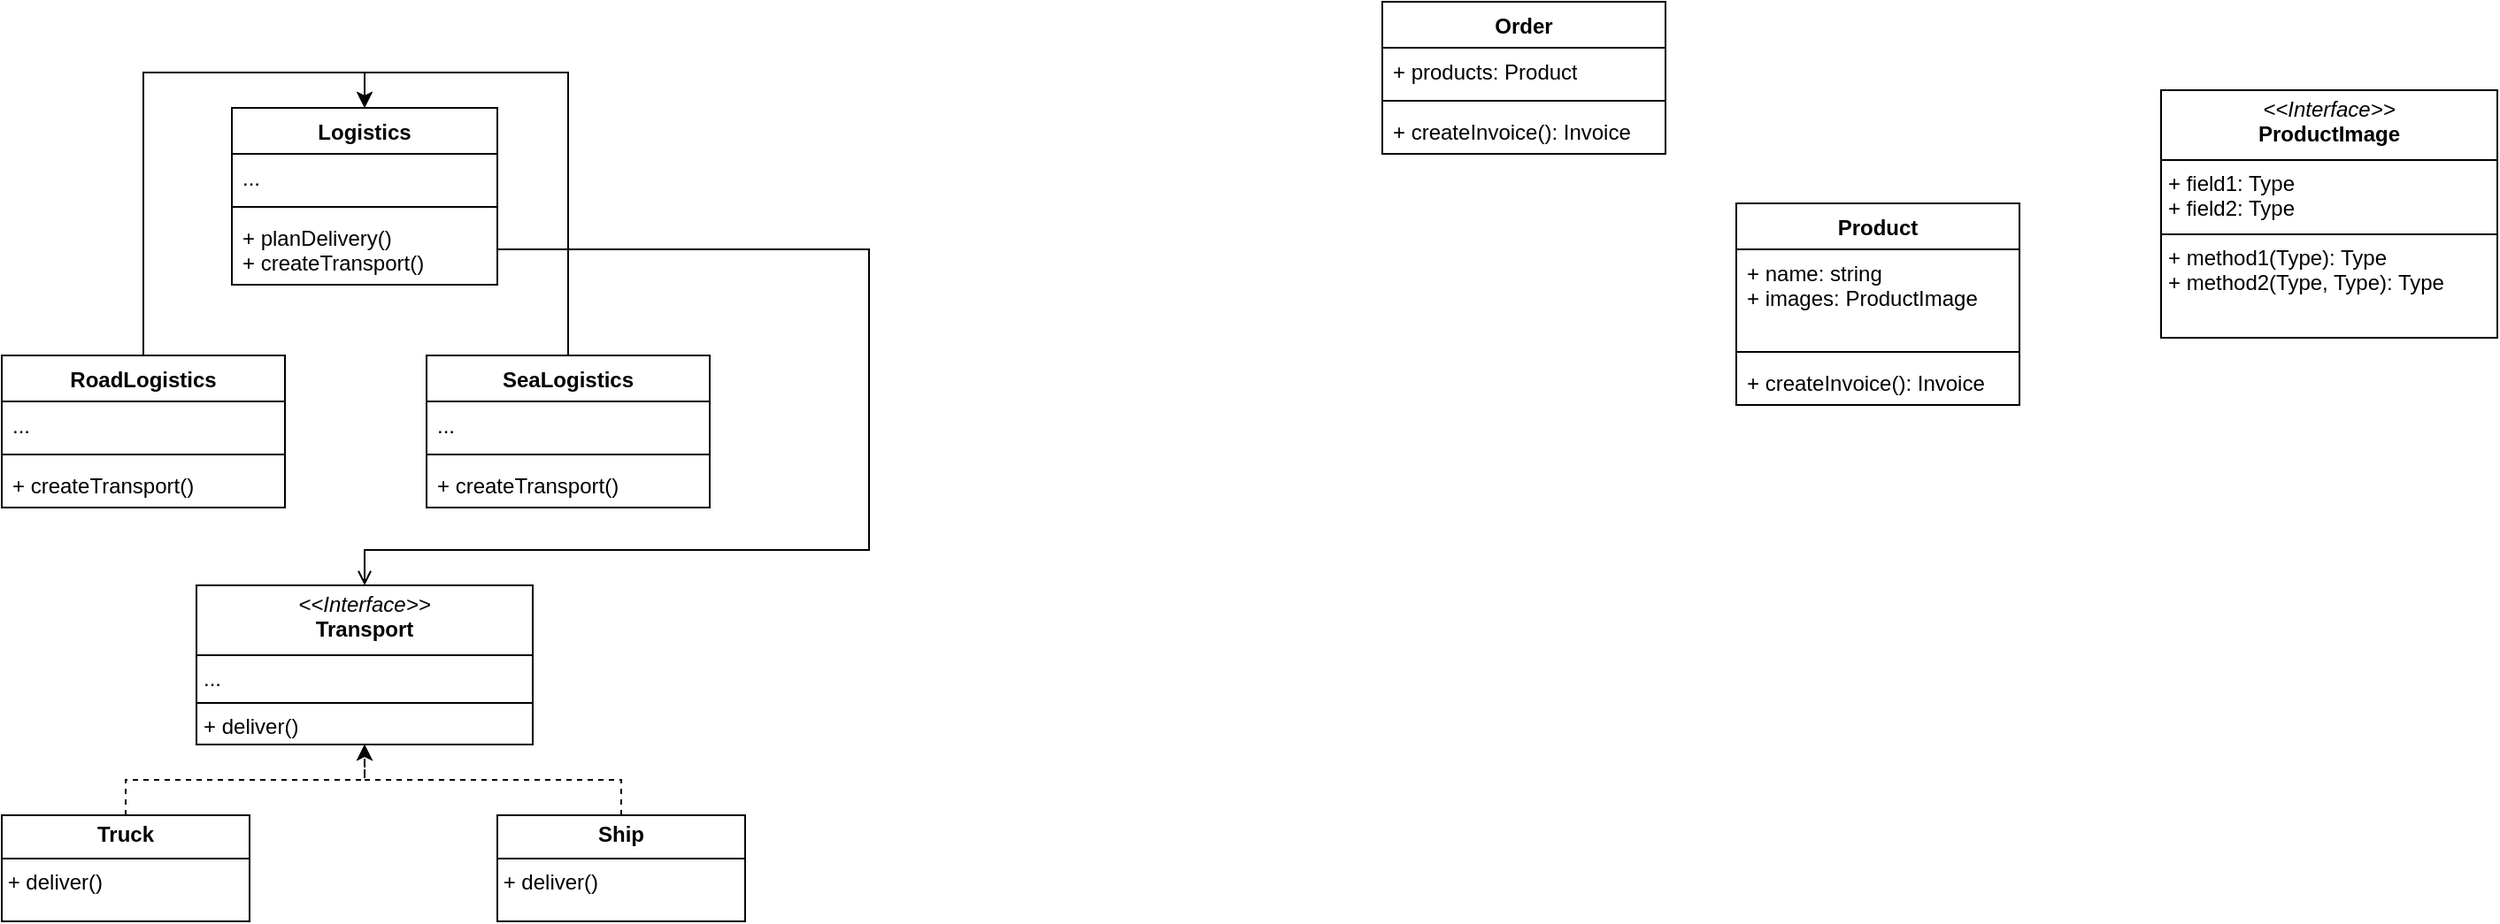 <mxfile version="24.4.8" type="github">
  <diagram name="Page-1" id="UAmyIE6Dd2D4Il7Edenf">
    <mxGraphModel dx="1195" dy="615" grid="1" gridSize="10" guides="1" tooltips="1" connect="1" arrows="1" fold="1" page="1" pageScale="1" pageWidth="850" pageHeight="1100" math="0" shadow="0">
      <root>
        <mxCell id="0" />
        <mxCell id="1" parent="0" />
        <mxCell id="pPQVq7jYfaDyAyerIIIF-6" value="Logistics" style="swimlane;fontStyle=1;align=center;verticalAlign=top;childLayout=stackLayout;horizontal=1;startSize=26;horizontalStack=0;resizeParent=1;resizeParentMax=0;resizeLast=0;collapsible=1;marginBottom=0;whiteSpace=wrap;html=1;" vertex="1" parent="1">
          <mxGeometry x="340" y="100" width="150" height="100" as="geometry">
            <mxRectangle x="290" y="150" width="90" height="30" as="alternateBounds" />
          </mxGeometry>
        </mxCell>
        <mxCell id="pPQVq7jYfaDyAyerIIIF-7" value="..." style="text;strokeColor=none;fillColor=none;align=left;verticalAlign=top;spacingLeft=4;spacingRight=4;overflow=hidden;rotatable=0;points=[[0,0.5],[1,0.5]];portConstraint=eastwest;whiteSpace=wrap;html=1;" vertex="1" parent="pPQVq7jYfaDyAyerIIIF-6">
          <mxGeometry y="26" width="150" height="26" as="geometry" />
        </mxCell>
        <mxCell id="pPQVq7jYfaDyAyerIIIF-8" value="" style="line;strokeWidth=1;fillColor=none;align=left;verticalAlign=middle;spacingTop=-1;spacingLeft=3;spacingRight=3;rotatable=0;labelPosition=right;points=[];portConstraint=eastwest;strokeColor=inherit;" vertex="1" parent="pPQVq7jYfaDyAyerIIIF-6">
          <mxGeometry y="52" width="150" height="8" as="geometry" />
        </mxCell>
        <mxCell id="pPQVq7jYfaDyAyerIIIF-9" value="+ planDelivery()&lt;div&gt;+ createTransport()&lt;/div&gt;" style="text;strokeColor=none;fillColor=none;align=left;verticalAlign=top;spacingLeft=4;spacingRight=4;overflow=hidden;rotatable=0;points=[[0,0.5],[1,0.5]];portConstraint=eastwest;whiteSpace=wrap;html=1;" vertex="1" parent="pPQVq7jYfaDyAyerIIIF-6">
          <mxGeometry y="60" width="150" height="40" as="geometry" />
        </mxCell>
        <mxCell id="pPQVq7jYfaDyAyerIIIF-34" style="edgeStyle=orthogonalEdgeStyle;rounded=0;orthogonalLoop=1;jettySize=auto;html=1;entryX=0.5;entryY=0;entryDx=0;entryDy=0;" edge="1" parent="1" source="pPQVq7jYfaDyAyerIIIF-10" target="pPQVq7jYfaDyAyerIIIF-6">
          <mxGeometry relative="1" as="geometry" />
        </mxCell>
        <mxCell id="pPQVq7jYfaDyAyerIIIF-10" value="SeaLogistics" style="swimlane;fontStyle=1;align=center;verticalAlign=top;childLayout=stackLayout;horizontal=1;startSize=26;horizontalStack=0;resizeParent=1;resizeParentMax=0;resizeLast=0;collapsible=1;marginBottom=0;whiteSpace=wrap;html=1;" vertex="1" parent="1">
          <mxGeometry x="450" y="240" width="160" height="86" as="geometry" />
        </mxCell>
        <mxCell id="pPQVq7jYfaDyAyerIIIF-11" value="..." style="text;strokeColor=none;fillColor=none;align=left;verticalAlign=top;spacingLeft=4;spacingRight=4;overflow=hidden;rotatable=0;points=[[0,0.5],[1,0.5]];portConstraint=eastwest;whiteSpace=wrap;html=1;" vertex="1" parent="pPQVq7jYfaDyAyerIIIF-10">
          <mxGeometry y="26" width="160" height="26" as="geometry" />
        </mxCell>
        <mxCell id="pPQVq7jYfaDyAyerIIIF-12" value="" style="line;strokeWidth=1;fillColor=none;align=left;verticalAlign=middle;spacingTop=-1;spacingLeft=3;spacingRight=3;rotatable=0;labelPosition=right;points=[];portConstraint=eastwest;strokeColor=inherit;" vertex="1" parent="pPQVq7jYfaDyAyerIIIF-10">
          <mxGeometry y="52" width="160" height="8" as="geometry" />
        </mxCell>
        <mxCell id="pPQVq7jYfaDyAyerIIIF-13" value="+ createTransport()" style="text;strokeColor=none;fillColor=none;align=left;verticalAlign=top;spacingLeft=4;spacingRight=4;overflow=hidden;rotatable=0;points=[[0,0.5],[1,0.5]];portConstraint=eastwest;whiteSpace=wrap;html=1;" vertex="1" parent="pPQVq7jYfaDyAyerIIIF-10">
          <mxGeometry y="60" width="160" height="26" as="geometry" />
        </mxCell>
        <mxCell id="pPQVq7jYfaDyAyerIIIF-33" style="edgeStyle=orthogonalEdgeStyle;rounded=0;orthogonalLoop=1;jettySize=auto;html=1;entryX=0.5;entryY=0;entryDx=0;entryDy=0;" edge="1" parent="1" source="pPQVq7jYfaDyAyerIIIF-14" target="pPQVq7jYfaDyAyerIIIF-6">
          <mxGeometry relative="1" as="geometry" />
        </mxCell>
        <mxCell id="pPQVq7jYfaDyAyerIIIF-14" value="RoadLogistics" style="swimlane;fontStyle=1;align=center;verticalAlign=top;childLayout=stackLayout;horizontal=1;startSize=26;horizontalStack=0;resizeParent=1;resizeParentMax=0;resizeLast=0;collapsible=1;marginBottom=0;whiteSpace=wrap;html=1;" vertex="1" parent="1">
          <mxGeometry x="210" y="240" width="160" height="86" as="geometry" />
        </mxCell>
        <mxCell id="pPQVq7jYfaDyAyerIIIF-15" value="..." style="text;strokeColor=none;fillColor=none;align=left;verticalAlign=top;spacingLeft=4;spacingRight=4;overflow=hidden;rotatable=0;points=[[0,0.5],[1,0.5]];portConstraint=eastwest;whiteSpace=wrap;html=1;" vertex="1" parent="pPQVq7jYfaDyAyerIIIF-14">
          <mxGeometry y="26" width="160" height="26" as="geometry" />
        </mxCell>
        <mxCell id="pPQVq7jYfaDyAyerIIIF-16" value="" style="line;strokeWidth=1;fillColor=none;align=left;verticalAlign=middle;spacingTop=-1;spacingLeft=3;spacingRight=3;rotatable=0;labelPosition=right;points=[];portConstraint=eastwest;strokeColor=inherit;" vertex="1" parent="pPQVq7jYfaDyAyerIIIF-14">
          <mxGeometry y="52" width="160" height="8" as="geometry" />
        </mxCell>
        <mxCell id="pPQVq7jYfaDyAyerIIIF-17" value="+ createTransport()" style="text;strokeColor=none;fillColor=none;align=left;verticalAlign=top;spacingLeft=4;spacingRight=4;overflow=hidden;rotatable=0;points=[[0,0.5],[1,0.5]];portConstraint=eastwest;whiteSpace=wrap;html=1;" vertex="1" parent="pPQVq7jYfaDyAyerIIIF-14">
          <mxGeometry y="60" width="160" height="26" as="geometry" />
        </mxCell>
        <mxCell id="pPQVq7jYfaDyAyerIIIF-27" value="&lt;p style=&quot;margin:0px;margin-top:4px;text-align:center;&quot;&gt;&lt;i&gt;&amp;lt;&amp;lt;Interface&amp;gt;&amp;gt;&lt;/i&gt;&lt;br&gt;&lt;b&gt;Transport&lt;/b&gt;&lt;/p&gt;&lt;hr size=&quot;1&quot; style=&quot;border-style:solid;&quot;&gt;&lt;p style=&quot;margin:0px;margin-left:4px;&quot;&gt;...&lt;/p&gt;&lt;hr size=&quot;1&quot; style=&quot;border-style:solid;&quot;&gt;&lt;p style=&quot;margin:0px;margin-left:4px;&quot;&gt;+ deliver()&lt;br&gt;&lt;/p&gt;" style="verticalAlign=top;align=left;overflow=fill;html=1;whiteSpace=wrap;" vertex="1" parent="1">
          <mxGeometry x="320" y="370" width="190" height="90" as="geometry" />
        </mxCell>
        <mxCell id="pPQVq7jYfaDyAyerIIIF-32" style="edgeStyle=orthogonalEdgeStyle;rounded=0;orthogonalLoop=1;jettySize=auto;html=1;entryX=0.5;entryY=1;entryDx=0;entryDy=0;dashed=1;" edge="1" parent="1" source="pPQVq7jYfaDyAyerIIIF-29" target="pPQVq7jYfaDyAyerIIIF-27">
          <mxGeometry relative="1" as="geometry" />
        </mxCell>
        <mxCell id="pPQVq7jYfaDyAyerIIIF-29" value="&lt;p style=&quot;margin:0px;margin-top:4px;text-align:center;&quot;&gt;&lt;b&gt;Ship&lt;/b&gt;&lt;/p&gt;&lt;hr size=&quot;1&quot; style=&quot;border-style:solid;&quot;&gt;&lt;div style=&quot;height:2px;&quot;&gt;&amp;nbsp;+ deliver()&lt;/div&gt;" style="verticalAlign=top;align=left;overflow=fill;html=1;whiteSpace=wrap;" vertex="1" parent="1">
          <mxGeometry x="490" y="500" width="140" height="60" as="geometry" />
        </mxCell>
        <mxCell id="pPQVq7jYfaDyAyerIIIF-31" style="edgeStyle=orthogonalEdgeStyle;rounded=0;orthogonalLoop=1;jettySize=auto;html=1;entryX=0.5;entryY=1;entryDx=0;entryDy=0;dashed=1;" edge="1" parent="1" source="pPQVq7jYfaDyAyerIIIF-30" target="pPQVq7jYfaDyAyerIIIF-27">
          <mxGeometry relative="1" as="geometry" />
        </mxCell>
        <mxCell id="pPQVq7jYfaDyAyerIIIF-30" value="&lt;p style=&quot;margin:0px;margin-top:4px;text-align:center;&quot;&gt;&lt;b&gt;Truck&lt;/b&gt;&lt;/p&gt;&lt;hr size=&quot;1&quot; style=&quot;border-style:solid;&quot;&gt;&lt;div style=&quot;height:2px;&quot;&gt;&amp;nbsp;+ deliver()&lt;/div&gt;" style="verticalAlign=top;align=left;overflow=fill;html=1;whiteSpace=wrap;" vertex="1" parent="1">
          <mxGeometry x="210" y="500" width="140" height="60" as="geometry" />
        </mxCell>
        <mxCell id="pPQVq7jYfaDyAyerIIIF-35" style="edgeStyle=orthogonalEdgeStyle;rounded=0;orthogonalLoop=1;jettySize=auto;html=1;entryX=0.5;entryY=0;entryDx=0;entryDy=0;endArrow=open;endFill=0;" edge="1" parent="1" source="pPQVq7jYfaDyAyerIIIF-9" target="pPQVq7jYfaDyAyerIIIF-27">
          <mxGeometry relative="1" as="geometry">
            <Array as="points">
              <mxPoint x="700" y="180" />
              <mxPoint x="700" y="350" />
              <mxPoint x="415" y="350" />
            </Array>
          </mxGeometry>
        </mxCell>
        <mxCell id="pPQVq7jYfaDyAyerIIIF-36" value="Order" style="swimlane;fontStyle=1;align=center;verticalAlign=top;childLayout=stackLayout;horizontal=1;startSize=26;horizontalStack=0;resizeParent=1;resizeParentMax=0;resizeLast=0;collapsible=1;marginBottom=0;whiteSpace=wrap;html=1;" vertex="1" parent="1">
          <mxGeometry x="990" y="40" width="160" height="86" as="geometry" />
        </mxCell>
        <mxCell id="pPQVq7jYfaDyAyerIIIF-37" value="+ products: Product" style="text;strokeColor=none;fillColor=none;align=left;verticalAlign=top;spacingLeft=4;spacingRight=4;overflow=hidden;rotatable=0;points=[[0,0.5],[1,0.5]];portConstraint=eastwest;whiteSpace=wrap;html=1;" vertex="1" parent="pPQVq7jYfaDyAyerIIIF-36">
          <mxGeometry y="26" width="160" height="26" as="geometry" />
        </mxCell>
        <mxCell id="pPQVq7jYfaDyAyerIIIF-38" value="" style="line;strokeWidth=1;fillColor=none;align=left;verticalAlign=middle;spacingTop=-1;spacingLeft=3;spacingRight=3;rotatable=0;labelPosition=right;points=[];portConstraint=eastwest;strokeColor=inherit;" vertex="1" parent="pPQVq7jYfaDyAyerIIIF-36">
          <mxGeometry y="52" width="160" height="8" as="geometry" />
        </mxCell>
        <mxCell id="pPQVq7jYfaDyAyerIIIF-39" value="+ createInvoice(): Invoice" style="text;strokeColor=none;fillColor=none;align=left;verticalAlign=top;spacingLeft=4;spacingRight=4;overflow=hidden;rotatable=0;points=[[0,0.5],[1,0.5]];portConstraint=eastwest;whiteSpace=wrap;html=1;" vertex="1" parent="pPQVq7jYfaDyAyerIIIF-36">
          <mxGeometry y="60" width="160" height="26" as="geometry" />
        </mxCell>
        <mxCell id="pPQVq7jYfaDyAyerIIIF-40" value="Product" style="swimlane;fontStyle=1;align=center;verticalAlign=top;childLayout=stackLayout;horizontal=1;startSize=26;horizontalStack=0;resizeParent=1;resizeParentMax=0;resizeLast=0;collapsible=1;marginBottom=0;whiteSpace=wrap;html=1;" vertex="1" parent="1">
          <mxGeometry x="1190" y="154" width="160" height="114" as="geometry" />
        </mxCell>
        <mxCell id="pPQVq7jYfaDyAyerIIIF-41" value="+ name: string&lt;div&gt;+ images: ProductImage&lt;/div&gt;" style="text;strokeColor=none;fillColor=none;align=left;verticalAlign=top;spacingLeft=4;spacingRight=4;overflow=hidden;rotatable=0;points=[[0,0.5],[1,0.5]];portConstraint=eastwest;whiteSpace=wrap;html=1;" vertex="1" parent="pPQVq7jYfaDyAyerIIIF-40">
          <mxGeometry y="26" width="160" height="54" as="geometry" />
        </mxCell>
        <mxCell id="pPQVq7jYfaDyAyerIIIF-42" value="" style="line;strokeWidth=1;fillColor=none;align=left;verticalAlign=middle;spacingTop=-1;spacingLeft=3;spacingRight=3;rotatable=0;labelPosition=right;points=[];portConstraint=eastwest;strokeColor=inherit;" vertex="1" parent="pPQVq7jYfaDyAyerIIIF-40">
          <mxGeometry y="80" width="160" height="8" as="geometry" />
        </mxCell>
        <mxCell id="pPQVq7jYfaDyAyerIIIF-43" value="+ createInvoice(): Invoice" style="text;strokeColor=none;fillColor=none;align=left;verticalAlign=top;spacingLeft=4;spacingRight=4;overflow=hidden;rotatable=0;points=[[0,0.5],[1,0.5]];portConstraint=eastwest;whiteSpace=wrap;html=1;" vertex="1" parent="pPQVq7jYfaDyAyerIIIF-40">
          <mxGeometry y="88" width="160" height="26" as="geometry" />
        </mxCell>
        <mxCell id="pPQVq7jYfaDyAyerIIIF-48" value="&lt;p style=&quot;margin:0px;margin-top:4px;text-align:center;&quot;&gt;&lt;i&gt;&amp;lt;&amp;lt;Interface&amp;gt;&amp;gt;&lt;/i&gt;&lt;br&gt;&lt;b&gt;ProductImage&lt;/b&gt;&lt;/p&gt;&lt;hr size=&quot;1&quot; style=&quot;border-style:solid;&quot;&gt;&lt;p style=&quot;margin:0px;margin-left:4px;&quot;&gt;+ field1: Type&lt;br&gt;+ field2: Type&lt;/p&gt;&lt;hr size=&quot;1&quot; style=&quot;border-style:solid;&quot;&gt;&lt;p style=&quot;margin:0px;margin-left:4px;&quot;&gt;+ method1(Type): Type&lt;br&gt;+ method2(Type, Type): Type&lt;/p&gt;" style="verticalAlign=top;align=left;overflow=fill;html=1;whiteSpace=wrap;" vertex="1" parent="1">
          <mxGeometry x="1430" y="90" width="190" height="140" as="geometry" />
        </mxCell>
      </root>
    </mxGraphModel>
  </diagram>
</mxfile>
